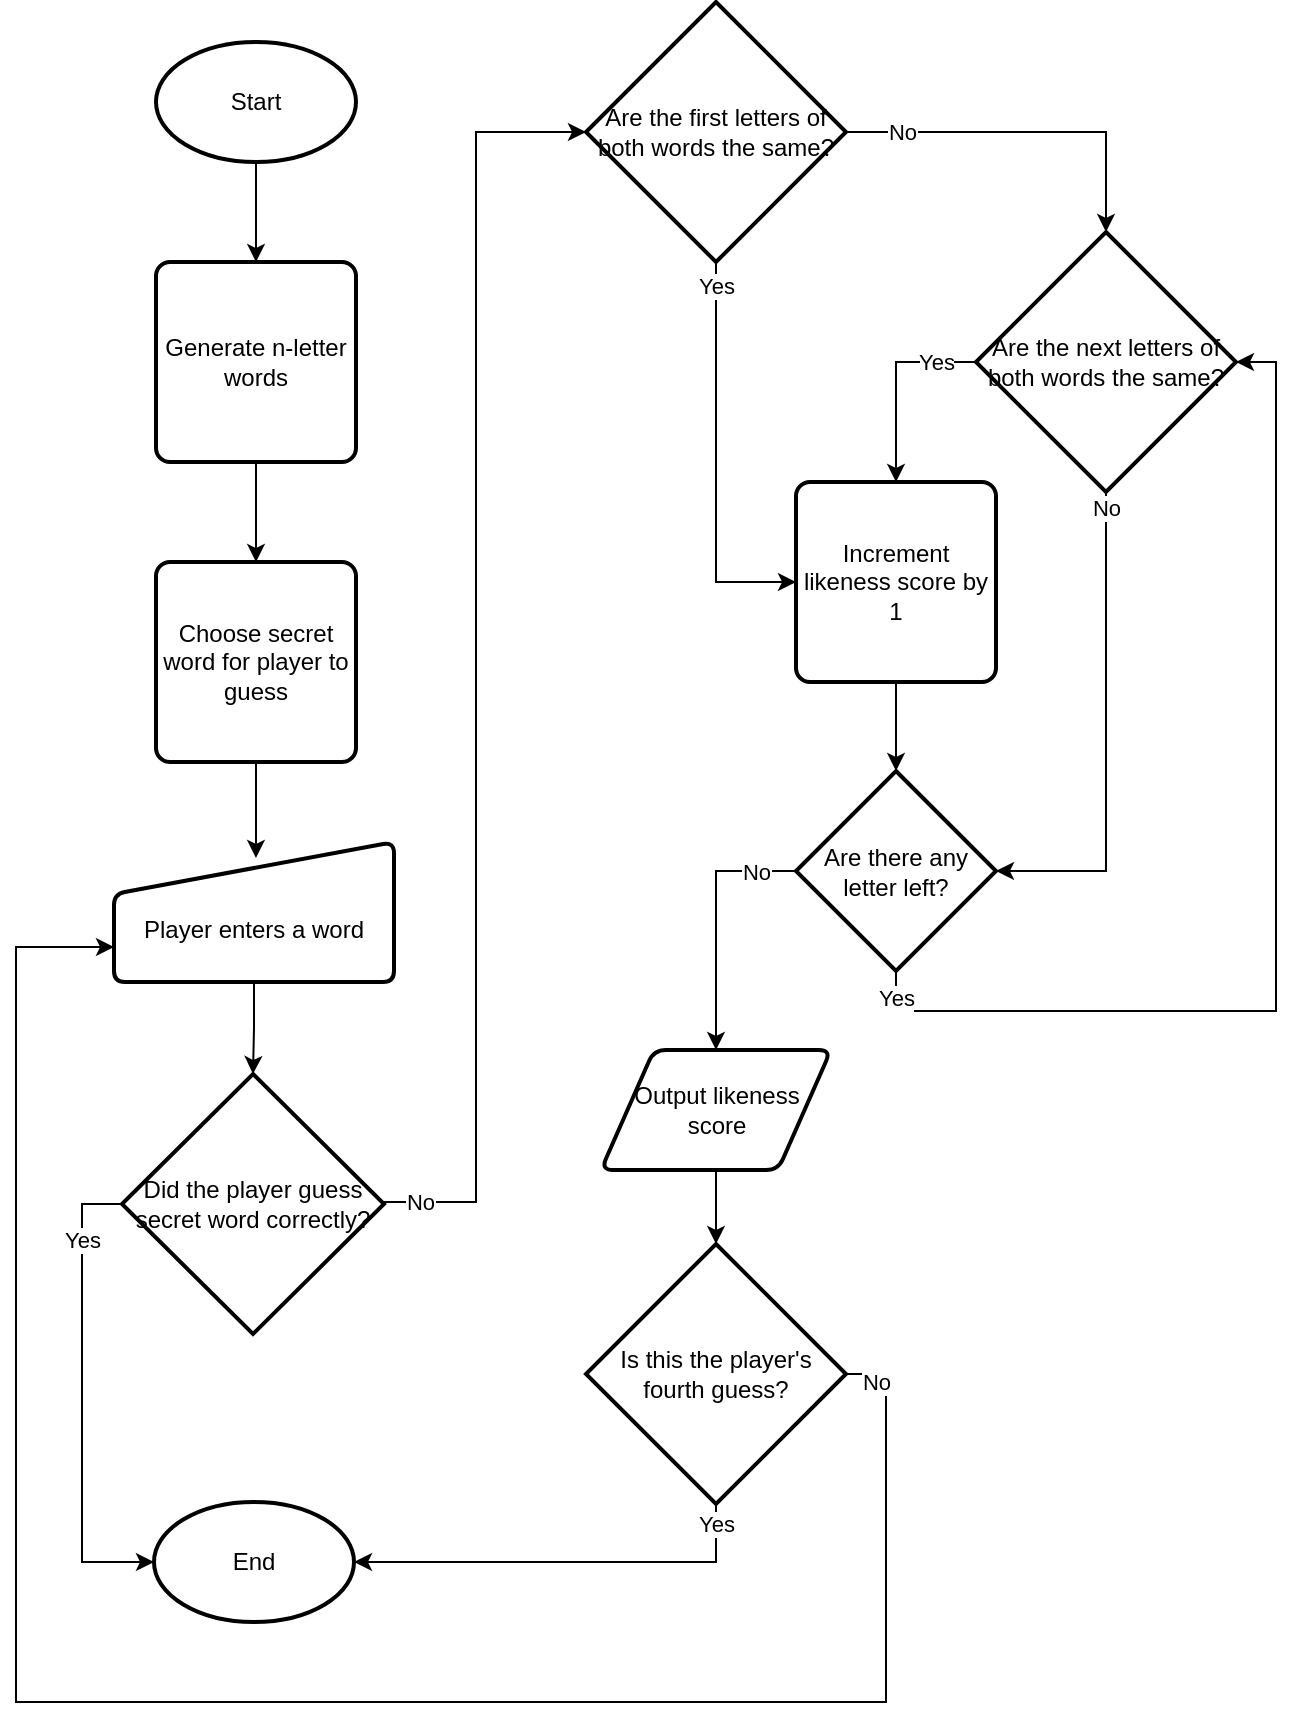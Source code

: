 <mxfile version="12.1.0" type="github" pages="1"><diagram id="JfYbLj1jOIcGztxTYsfy" name="Page-1"><mxGraphModel dx="1408" dy="699" grid="1" gridSize="10" guides="1" tooltips="1" connect="1" arrows="1" fold="1" page="1" pageScale="1" pageWidth="827" pageHeight="1169" math="0" shadow="0"><root><mxCell id="0"/><mxCell id="1" parent="0"/><mxCell id="h10n0WHfqFJYYGR6cqah-5" value="" style="edgeStyle=orthogonalEdgeStyle;rounded=0;orthogonalLoop=1;jettySize=auto;html=1;entryX=0.5;entryY=0;entryDx=0;entryDy=0;" edge="1" parent="1" source="h10n0WHfqFJYYGR6cqah-2" target="h10n0WHfqFJYYGR6cqah-6"><mxGeometry relative="1" as="geometry"><mxPoint x="160" y="190" as="targetPoint"/></mxGeometry></mxCell><mxCell id="h10n0WHfqFJYYGR6cqah-2" value="Start" style="strokeWidth=2;html=1;shape=mxgraph.flowchart.start_1;whiteSpace=wrap;" vertex="1" parent="1"><mxGeometry x="110" y="50" width="100" height="60" as="geometry"/></mxCell><mxCell id="h10n0WHfqFJYYGR6cqah-8" value="" style="edgeStyle=orthogonalEdgeStyle;rounded=0;orthogonalLoop=1;jettySize=auto;html=1;" edge="1" parent="1" source="h10n0WHfqFJYYGR6cqah-6" target="h10n0WHfqFJYYGR6cqah-7"><mxGeometry relative="1" as="geometry"/></mxCell><mxCell id="h10n0WHfqFJYYGR6cqah-6" value="Generate n-letter words" style="rounded=1;whiteSpace=wrap;html=1;absoluteArcSize=1;arcSize=14;strokeWidth=2;" vertex="1" parent="1"><mxGeometry x="110" y="160" width="100" height="100" as="geometry"/></mxCell><mxCell id="h10n0WHfqFJYYGR6cqah-14" style="edgeStyle=orthogonalEdgeStyle;rounded=0;orthogonalLoop=1;jettySize=auto;html=1;exitX=0.5;exitY=1;exitDx=0;exitDy=0;entryX=0.507;entryY=0.114;entryDx=0;entryDy=0;entryPerimeter=0;" edge="1" parent="1" source="h10n0WHfqFJYYGR6cqah-7" target="h10n0WHfqFJYYGR6cqah-24"><mxGeometry relative="1" as="geometry"><mxPoint x="160" y="460" as="targetPoint"/></mxGeometry></mxCell><mxCell id="h10n0WHfqFJYYGR6cqah-7" value="Choose secret word for player to guess" style="rounded=1;whiteSpace=wrap;html=1;absoluteArcSize=1;arcSize=14;strokeWidth=2;" vertex="1" parent="1"><mxGeometry x="110" y="310" width="100" height="100" as="geometry"/></mxCell><mxCell id="h10n0WHfqFJYYGR6cqah-11" value="Yes" style="edgeStyle=orthogonalEdgeStyle;rounded=0;orthogonalLoop=1;jettySize=auto;html=1;exitX=0;exitY=0.5;exitDx=0;exitDy=0;exitPerimeter=0;entryX=0;entryY=0.5;entryDx=0;entryDy=0;entryPerimeter=0;" edge="1" parent="1" source="h10n0WHfqFJYYGR6cqah-9" target="h10n0WHfqFJYYGR6cqah-17"><mxGeometry x="-0.68" relative="1" as="geometry"><mxPoint x="160" y="812" as="targetPoint"/><mxPoint as="offset"/></mxGeometry></mxCell><mxCell id="h10n0WHfqFJYYGR6cqah-12" value="No" style="edgeStyle=orthogonalEdgeStyle;rounded=0;orthogonalLoop=1;jettySize=auto;html=1;exitX=1;exitY=0.5;exitDx=0;exitDy=0;exitPerimeter=0;entryX=0;entryY=0.5;entryDx=0;entryDy=0;entryPerimeter=0;" edge="1" parent="1" source="h10n0WHfqFJYYGR6cqah-9" target="h10n0WHfqFJYYGR6cqah-30"><mxGeometry x="-0.941" relative="1" as="geometry"><mxPoint x="300" y="80" as="targetPoint"/><Array as="points"><mxPoint x="224" y="630"/><mxPoint x="270" y="630"/><mxPoint x="270" y="95"/></Array><mxPoint as="offset"/></mxGeometry></mxCell><mxCell id="h10n0WHfqFJYYGR6cqah-9" value="Did the player guess secret word correctly?" style="strokeWidth=2;html=1;shape=mxgraph.flowchart.decision;whiteSpace=wrap;" vertex="1" parent="1"><mxGeometry x="93" y="566" width="131" height="130" as="geometry"/></mxCell><mxCell id="h10n0WHfqFJYYGR6cqah-16" style="edgeStyle=orthogonalEdgeStyle;rounded=0;orthogonalLoop=1;jettySize=auto;html=1;exitX=0.5;exitY=1;exitDx=0;exitDy=0;entryX=0.5;entryY=0;entryDx=0;entryDy=0;entryPerimeter=0;" edge="1" parent="1" source="h10n0WHfqFJYYGR6cqah-24" target="h10n0WHfqFJYYGR6cqah-9"><mxGeometry relative="1" as="geometry"><mxPoint x="160" y="520" as="sourcePoint"/></mxGeometry></mxCell><mxCell id="h10n0WHfqFJYYGR6cqah-17" value="End" style="strokeWidth=2;html=1;shape=mxgraph.flowchart.start_1;whiteSpace=wrap;" vertex="1" parent="1"><mxGeometry x="109" y="780" width="100" height="60" as="geometry"/></mxCell><mxCell id="h10n0WHfqFJYYGR6cqah-22" style="edgeStyle=orthogonalEdgeStyle;rounded=0;orthogonalLoop=1;jettySize=auto;html=1;exitX=0.5;exitY=1;exitDx=0;exitDy=0;entryX=0.5;entryY=0;entryDx=0;entryDy=0;entryPerimeter=0;" edge="1" parent="1" source="h10n0WHfqFJYYGR6cqah-18" target="h10n0WHfqFJYYGR6cqah-27"><mxGeometry relative="1" as="geometry"><mxPoint x="390" y="400" as="targetPoint"/></mxGeometry></mxCell><mxCell id="h10n0WHfqFJYYGR6cqah-18" value="Output likeness score" style="shape=parallelogram;html=1;strokeWidth=2;perimeter=parallelogramPerimeter;whiteSpace=wrap;rounded=1;arcSize=12;size=0.23;" vertex="1" parent="1"><mxGeometry x="332.5" y="554" width="115" height="60" as="geometry"/></mxCell><mxCell id="h10n0WHfqFJYYGR6cqah-24" value="Player enters a word" style="verticalLabelPosition=bottom;verticalAlign=top;html=1;strokeWidth=2;shape=manualInput;whiteSpace=wrap;rounded=1;size=26;arcSize=11;spacingTop=-40;" vertex="1" parent="1"><mxGeometry x="89" y="450" width="140" height="70" as="geometry"/></mxCell><mxCell id="h10n0WHfqFJYYGR6cqah-28" value="No" style="edgeStyle=orthogonalEdgeStyle;rounded=0;orthogonalLoop=1;jettySize=auto;html=1;entryX=0;entryY=0.75;entryDx=0;entryDy=0;exitX=1;exitY=0.5;exitDx=0;exitDy=0;exitPerimeter=0;" edge="1" parent="1" source="h10n0WHfqFJYYGR6cqah-27" target="h10n0WHfqFJYYGR6cqah-24"><mxGeometry x="-0.971" y="-4" relative="1" as="geometry"><Array as="points"><mxPoint x="475" y="716"/><mxPoint x="475" y="880"/><mxPoint x="40" y="880"/><mxPoint x="40" y="503"/></Array><mxPoint as="offset"/></mxGeometry></mxCell><mxCell id="h10n0WHfqFJYYGR6cqah-29" value="Yes" style="edgeStyle=orthogonalEdgeStyle;rounded=0;orthogonalLoop=1;jettySize=auto;html=1;exitX=0.5;exitY=1;exitDx=0;exitDy=0;exitPerimeter=0;entryX=1;entryY=0.5;entryDx=0;entryDy=0;entryPerimeter=0;" edge="1" parent="1" source="h10n0WHfqFJYYGR6cqah-27" target="h10n0WHfqFJYYGR6cqah-17"><mxGeometry x="-0.911" relative="1" as="geometry"><mxPoint as="offset"/></mxGeometry></mxCell><mxCell id="h10n0WHfqFJYYGR6cqah-27" value="Is this the player's fourth guess?" style="strokeWidth=2;html=1;shape=mxgraph.flowchart.decision;whiteSpace=wrap;" vertex="1" parent="1"><mxGeometry x="325" y="651" width="130" height="130" as="geometry"/></mxCell><mxCell id="h10n0WHfqFJYYGR6cqah-31" value="Yes" style="edgeStyle=orthogonalEdgeStyle;rounded=0;orthogonalLoop=1;jettySize=auto;html=1;entryX=0;entryY=0.5;entryDx=0;entryDy=0;exitX=0.5;exitY=1;exitDx=0;exitDy=0;exitPerimeter=0;" edge="1" parent="1" source="h10n0WHfqFJYYGR6cqah-30" target="h10n0WHfqFJYYGR6cqah-32"><mxGeometry x="-0.885" relative="1" as="geometry"><mxPoint x="555" y="320" as="targetPoint"/><mxPoint as="offset"/></mxGeometry></mxCell><mxCell id="h10n0WHfqFJYYGR6cqah-34" value="No" style="edgeStyle=orthogonalEdgeStyle;rounded=0;orthogonalLoop=1;jettySize=auto;html=1;entryX=0.5;entryY=0;entryDx=0;entryDy=0;entryPerimeter=0;" edge="1" parent="1" source="h10n0WHfqFJYYGR6cqah-30" target="h10n0WHfqFJYYGR6cqah-33"><mxGeometry x="-0.688" relative="1" as="geometry"><mxPoint as="offset"/></mxGeometry></mxCell><mxCell id="h10n0WHfqFJYYGR6cqah-30" value="Are the first letters of both words the same?" style="strokeWidth=2;html=1;shape=mxgraph.flowchart.decision;whiteSpace=wrap;" vertex="1" parent="1"><mxGeometry x="325" y="30" width="130" height="130" as="geometry"/></mxCell><mxCell id="h10n0WHfqFJYYGR6cqah-35" value="Yes" style="edgeStyle=orthogonalEdgeStyle;rounded=0;orthogonalLoop=1;jettySize=auto;html=1;entryX=0.5;entryY=0;entryDx=0;entryDy=0;exitX=0;exitY=0.5;exitDx=0;exitDy=0;exitPerimeter=0;" edge="1" parent="1" source="h10n0WHfqFJYYGR6cqah-33" target="h10n0WHfqFJYYGR6cqah-32"><mxGeometry x="-0.6" relative="1" as="geometry"><Array as="points"><mxPoint x="480" y="210"/></Array><mxPoint as="offset"/></mxGeometry></mxCell><mxCell id="h10n0WHfqFJYYGR6cqah-42" value="No" style="edgeStyle=orthogonalEdgeStyle;rounded=0;orthogonalLoop=1;jettySize=auto;html=1;exitX=0.5;exitY=1;exitDx=0;exitDy=0;exitPerimeter=0;entryX=1;entryY=0.5;entryDx=0;entryDy=0;entryPerimeter=0;" edge="1" parent="1" source="h10n0WHfqFJYYGR6cqah-33" target="h10n0WHfqFJYYGR6cqah-38"><mxGeometry x="-0.935" relative="1" as="geometry"><mxPoint as="offset"/></mxGeometry></mxCell><mxCell id="h10n0WHfqFJYYGR6cqah-33" value="Are the next letters of both words the same?" style="strokeWidth=2;html=1;shape=mxgraph.flowchart.decision;whiteSpace=wrap;" vertex="1" parent="1"><mxGeometry x="520" y="145" width="130" height="130" as="geometry"/></mxCell><mxCell id="h10n0WHfqFJYYGR6cqah-37" value="" style="edgeStyle=orthogonalEdgeStyle;rounded=0;orthogonalLoop=1;jettySize=auto;html=1;entryX=0.5;entryY=0;entryDx=0;entryDy=0;entryPerimeter=0;" edge="1" parent="1" source="h10n0WHfqFJYYGR6cqah-32" target="h10n0WHfqFJYYGR6cqah-38"><mxGeometry relative="1" as="geometry"><mxPoint x="555" y="510" as="targetPoint"/></mxGeometry></mxCell><mxCell id="h10n0WHfqFJYYGR6cqah-32" value="Increment likeness score by 1" style="rounded=1;whiteSpace=wrap;html=1;absoluteArcSize=1;arcSize=14;strokeWidth=2;" vertex="1" parent="1"><mxGeometry x="430" y="270" width="100" height="100" as="geometry"/></mxCell><mxCell id="h10n0WHfqFJYYGR6cqah-39" value="Yes" style="edgeStyle=orthogonalEdgeStyle;rounded=0;orthogonalLoop=1;jettySize=auto;html=1;exitX=0.5;exitY=1;exitDx=0;exitDy=0;exitPerimeter=0;entryX=1;entryY=0.5;entryDx=0;entryDy=0;entryPerimeter=0;" edge="1" parent="1" source="h10n0WHfqFJYYGR6cqah-38" target="h10n0WHfqFJYYGR6cqah-33"><mxGeometry x="-0.952" relative="1" as="geometry"><mxPoint as="offset"/></mxGeometry></mxCell><mxCell id="h10n0WHfqFJYYGR6cqah-40" value="No" style="edgeStyle=orthogonalEdgeStyle;rounded=0;orthogonalLoop=1;jettySize=auto;html=1;entryX=0.5;entryY=0;entryDx=0;entryDy=0;exitX=0;exitY=0.5;exitDx=0;exitDy=0;exitPerimeter=0;" edge="1" parent="1" source="h10n0WHfqFJYYGR6cqah-38" target="h10n0WHfqFJYYGR6cqah-18"><mxGeometry x="-0.69" relative="1" as="geometry"><mxPoint as="offset"/></mxGeometry></mxCell><mxCell id="h10n0WHfqFJYYGR6cqah-38" value="Are there any letter left?" style="strokeWidth=2;html=1;shape=mxgraph.flowchart.decision;whiteSpace=wrap;" vertex="1" parent="1"><mxGeometry x="430" y="414.5" width="100" height="100" as="geometry"/></mxCell></root></mxGraphModel></diagram></mxfile>